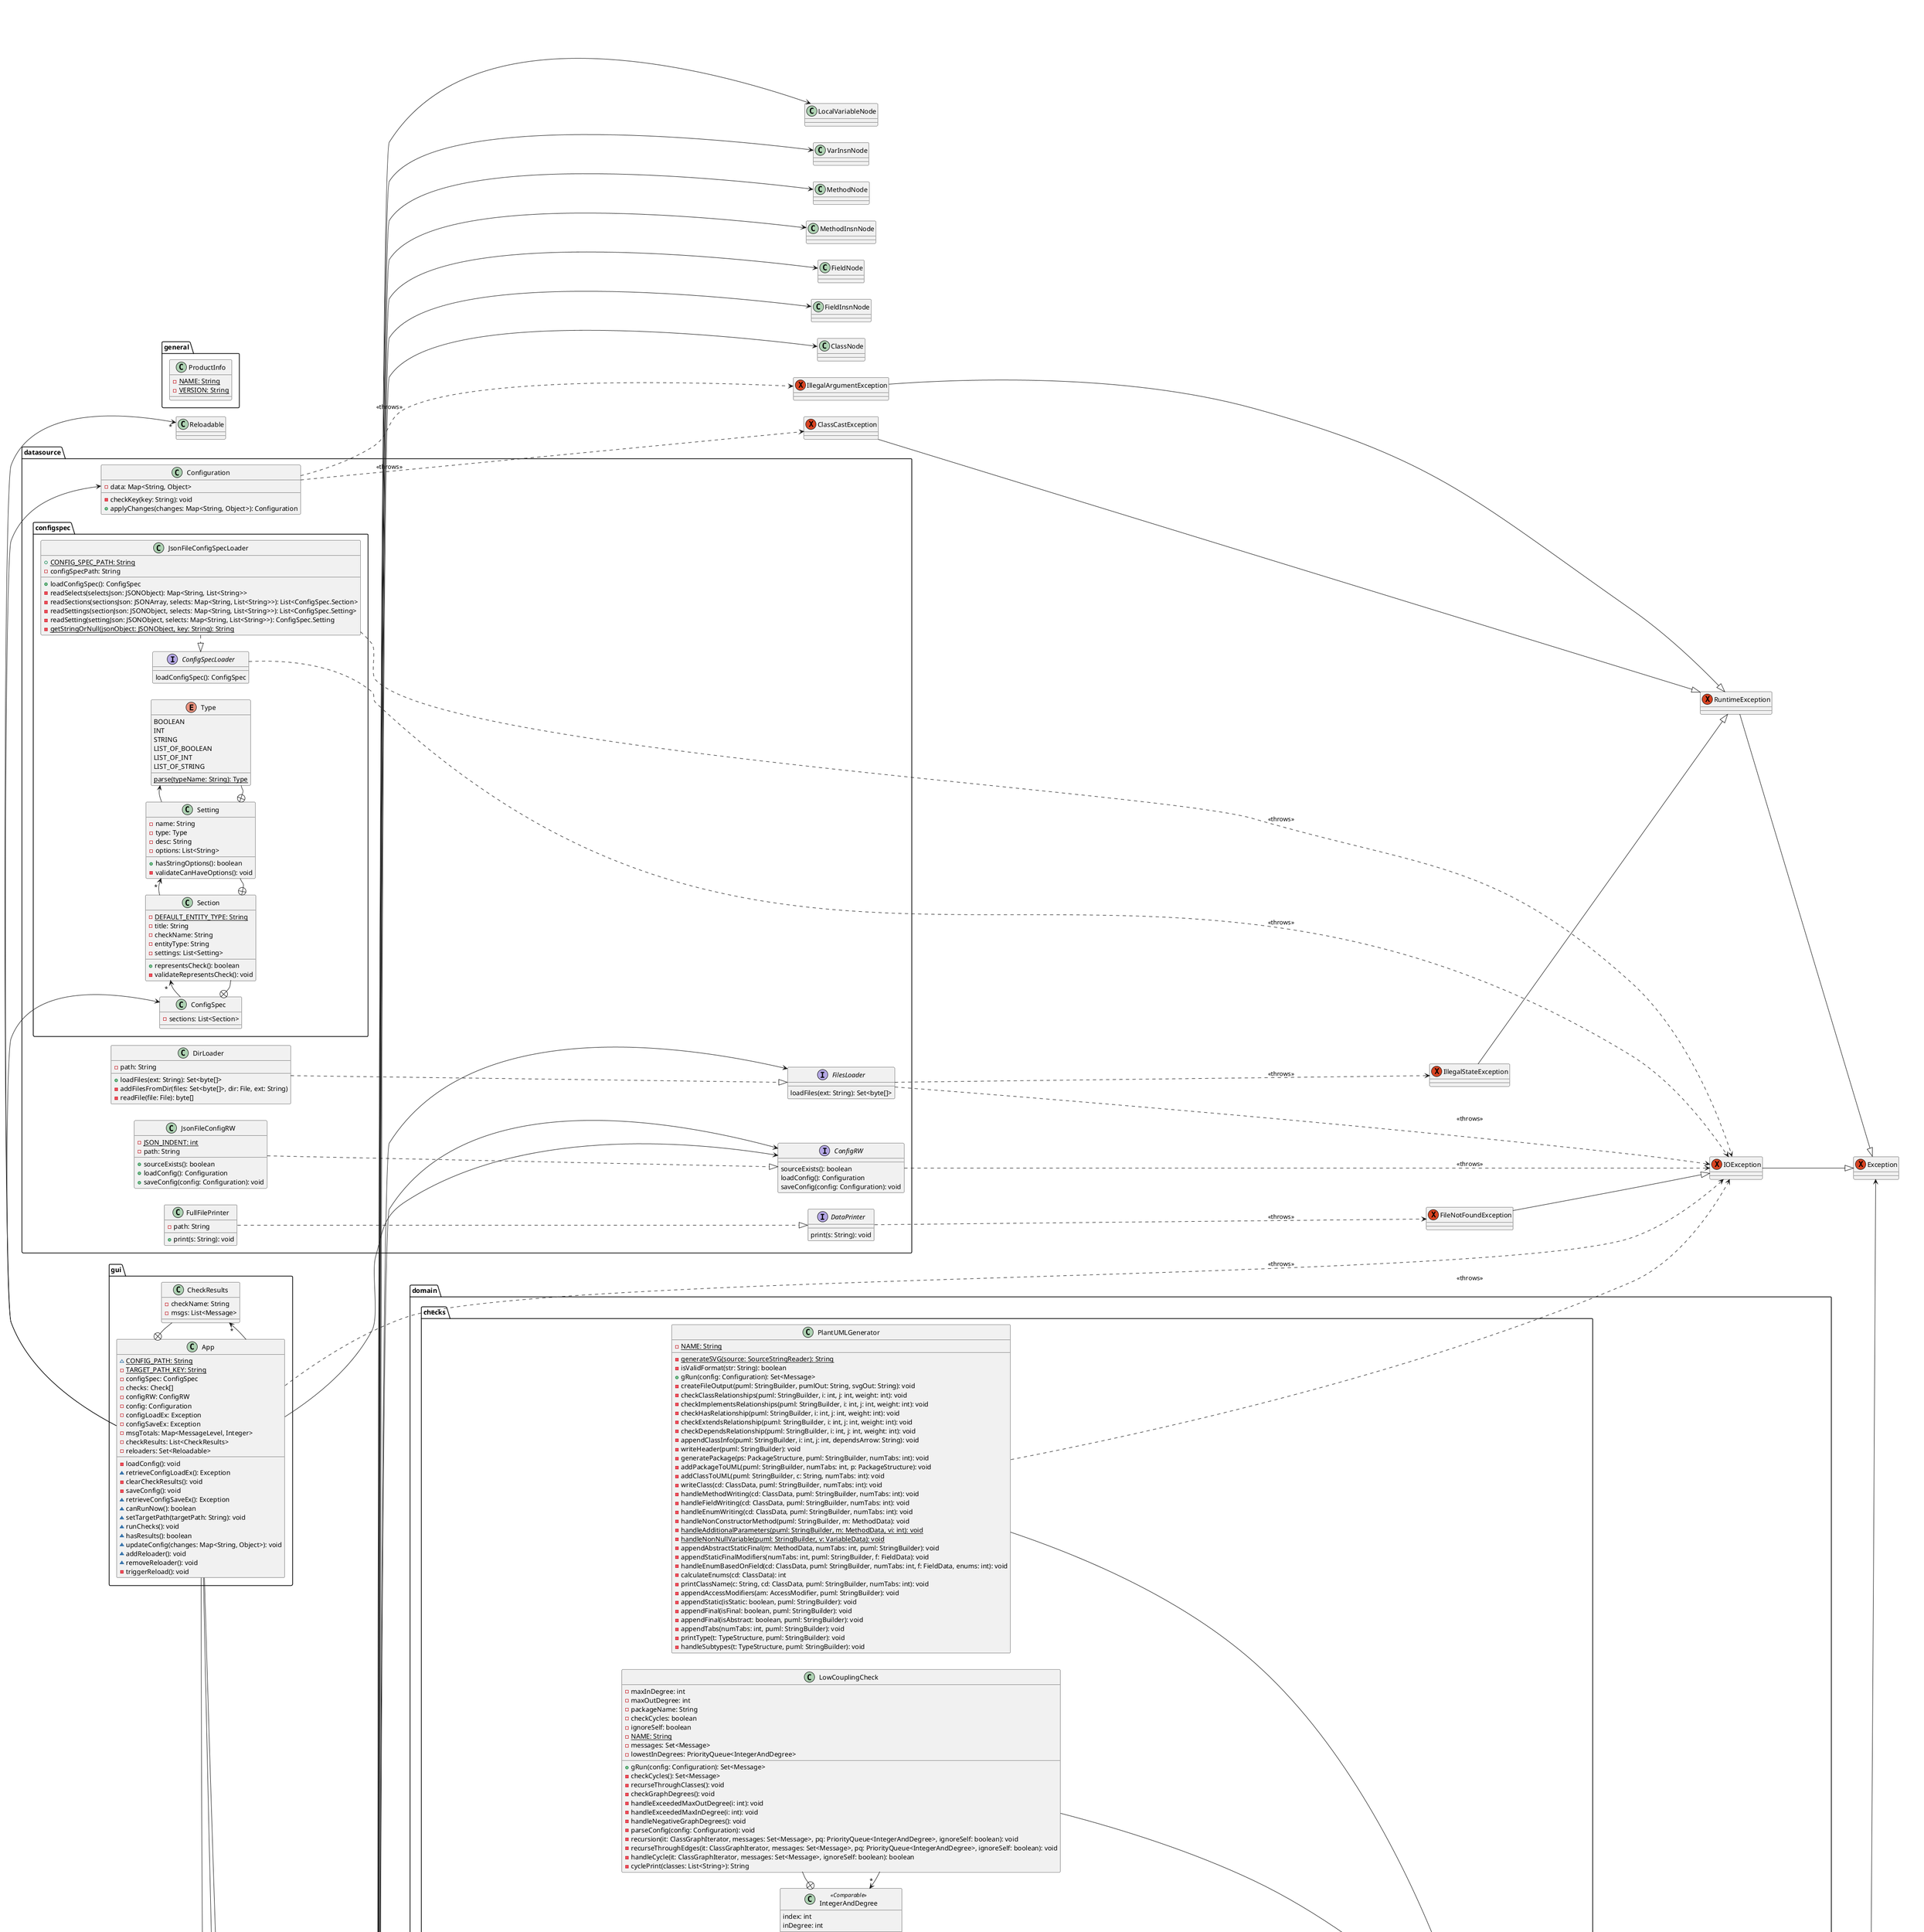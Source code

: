 @startuml
left to right direction
' scale 1024 width
' scale 768 height

package "cli" {
  class App {
    -{static} MESSAGE_LEVEL_COLORS: Map<MessageLevel, TerminalTextColor>
    -filesLoader: FilesLoader
    -configLoader: ConfigRW
    -outStream: PrintStream
    -errStream: PrintStream
    ~run(check: Check[]): boolean
    -printCheckResults(checkName: String, generatedMsgs: Set<Message>): void
    -{static} colorMessageTag(msg: Message): String
    -printTotals(msgTotals: Map<MessageLevel, Integer>): void
    -{static} generateTotalsTerm(totalsTerms: List<String>, level: MessageLevel, count: int): void
  }

  enum TerminalTextColor {
    BLACK
    RED
    GREEN
    YELLOW
    BLUE
    PURPLE
    CYAN
    WHITE
    -{static} RESET: String
   -ansiCode: String
    +applyTo(text: String): String
  }
}

package datasource.configspec {
  class ConfigSpec {
    -sections: List<Section>
  }
  class Section {
    -{static} DEFAULT_ENTITY_TYPE: String
    -title: String
    -checkName: String
    -entityType: String
    -settings: List<Setting>
    +representsCheck(): boolean
    -validateRepresentsCheck(): void

  }
  class Setting {
    -name: String
    -type: Type
    -desc: String
    -options: List<String>
    +hasStringOptions(): boolean
    -validateCanHaveOptions(): void
  }
  enum Type {
    BOOLEAN
    INT
    STRING
    LIST_OF_BOOLEAN
    LIST_OF_INT
    LIST_OF_STRING
    {static} parse(typeName: String): Type
  }

  interface ConfigSpecLoader {
    loadConfigSpec(): ConfigSpec
  }

  class JsonFileConfigSpecLoader {
    +{static} CONFIG_SPEC_PATH: String
    -configSpecPath: String
    +loadConfigSpec(): ConfigSpec
    -readSelects(selectsJson: JSONObject): Map<String, List<String>>
    -readSections(sectionsJson: JSONArray, selects: Map<String, List<String>>): List<ConfigSpec.Section>
    -readSettings(sectionJson: JSONObject, selects: Map<String, List<String>>): List<ConfigSpec.Setting>
    -readSetting(settingJson: JSONObject, selects: Map<String, List<String>>): ConfigSpec.Setting
    -{static} getStringOrNull(jsonObject: JSONObject, key: String): String
  }
}

package datasource {
  interface ConfigRW {
    sourceExists(): boolean
    loadConfig(): Configuration
    saveConfig(config: Configuration): void
  }

  class Configuration {
    -data: Map<String, Object>
    -checkKey(key: String): void
    +applyChanges(changes: Map<String, Object>): Configuration
  }

  interface DataPrinter {
    print(s: String): void
  }

  class DirLoader {
    -path: String
    +loadFiles(ext: String): Set<byte[]>
    -addFilesFromDir(files: Set<byte[]>, dir: File, ext: String)
    -readFile(file: File): byte[]
  }

  interface FilesLoader {
    loadFiles(ext: String): Set<byte[]>
  }

  class FullFilePrinter {
    -path: String
    +print(s: String): void
  }

  class JsonFileConfigRW {
    -{static} JSON_INDENT: int
    -path: String
    +sourceExists(): boolean
    +loadConfig(): Configuration
    +saveConfig(config: Configuration): void
  }
}

package domain.checks {
  class AdapterPatternCheck {
    -{static} NAME: String
    -{static} ADAPTER_CLASS_NAME_REGEX_KEY: String
    -{static} DEFAULT_ADAPTER_CLASS_NAME_REGEX: String
    +run(classes: ClassDataCollection, config: Configuration): Set<Message>
    -{static} findAdapters(classes: ClassDataCollection, adapterNamePattern: Pattern, messages: Set<Message>): Set<String>
    -{static} validateUsageOfAdapters(classes: ClassDataCollection, adapterFullNames: Set<String>, messages: Set<Messages>): void
  }

  class ConstantInterfaceCheck {
    -{static} NAME: String
    -{static} ALLOW_MARKER_INTERFACES_KEY: String
    +run(classes: ClassDataCollection, config: Configuration): Set<Message>
  }

  class CountCheckPropertyValidator {
    -generatedMessage: Message
    +validateGetInt(config: Configuration, key: String): Integer
  }

  abstract class GraphCheck {
    #graph: ClassGraph
    +run(classes: ClassDataCollection, config: Configuration): Set<Message>
    +{abstract} gRun(config: Configuration): Set<Message>
  }

  class ImmutableExceptionsCheck {
    -{static} NAME: String
    -{static} EXCEPTION_CLASS_NAME_REGEX: String
    +run(classes: ClassDataCollection, config: Configuration): Set<Message>
    -{static} checkExceptionsClass(classData: ClassData, messages: Set<Message>): void
  }

  class InformationHidingCheck {
    -{static} NAME: String
    -{static} GETTER_SETTER_LENGTH: int
    +run(classes: ClassDataCollection, config: Configuration): Set<Message>
    -indicateFieldsWithInformationHiding(publicFieldsToClass: Map<String, ArrayList<String>): Set<Message>
    -informationHidingClassCheck(classes: ClassDataCollection, publicFieldsToClass: Map<String, ArrayList<String>): void
    -checkFieldModifiers(fields: Set<FieldData>, publicFieldsToClass: Map<String, ArrayList<String>, currentClass: ClassData): void
    -checkForGettersAndSetters(field: FieldData, publicFieldsToClass: Map<String, ArrayList<String>, currentClass: ClassData): void
    -matchingMethodAndFieldName(field: FieldData, string1: String, string2: String, publicFieldsToClass: Map<String, ArrayList<String>, currentClass: ClassData): void
    -handlePublicFields(publicFieldsToClass: Map<String, ArrayList<String>, currentClass: ClassData, field: FieldData): void
  }

  class LowCouplingCheck {
    -maxInDegree: int
    -maxOutDegree: int
    -packageName: String
    -checkCycles: boolean
    -ignoreSelf: boolean
    -{static} NAME: String
    -messages: Set<Message>
    -lowestInDegrees: PriorityQueue<IntegerAndDegree>
    +gRun(config: Configuration): Set<Message>
    -checkCycles(): Set<Message>
    -recurseThroughClasses(): void
    -checkGraphDegrees(): void
    -handleExceededMaxOutDegree(i: int): void
    -handleExceededMaxInDegree(i: int): void
    -handleNegativeGraphDegrees(): void
    -parseConfig(config: Configuration): void
    -recursion(it: ClassGraphIterator, messages: Set<Message>, pq: PriorityQueue<IntegerAndDegree>, ignoreSelf: boolean): void
    -recurseThroughEdges(it: ClassGraphIterator, messages: Set<Message>, pq: PriorityQueue<IntegerAndDegree>, ignoreSelf: boolean): void
    -handleCycle(it: ClassGraphIterator, messages: Set<Message>, ignoreSelf: boolean): boolean
    -cyclePrint(classes: List<String>): String
  }

  class IntegerAndDegree <<Comparable>> {
    index: int
    inDegree: int
    compareTo(o: IntegerAndDegree): int
  }

  class MethodLengthCheck {
    -{static} NAME: String
    -{static} MAX_METHOD_LENGTH_KEY: String
    +run(classes: ClassDataCollection, config: Configuration): Set<Message>
    -checkClass(classData: ClassData, maxMethodLengthInstrs: int, messages: Set<Messages>): void
  }

  enum NamingConventions {
    lowercase
    UPPERCASE
    UPPER_CASE
    lower_case
    camelCase
    PascalCase
    ANY
    -checker: Function<char[], Boolean>
    +check(chars: char[]): boolean
  }

  class NamingConventionsCheck {
    -{static} NAME: String
    -checkConvention(str: String, convention: NamingConventions): boolean
    +run(classes: ClassDataCollection, config: Configuration): Set<Message>
    -runClassChecks(classInfo: ClassData, maxLength: int, messages: Set<Message>, methodNames: NamingConventions, methodParamNames: NamingConventions, localVarNames: NamingConventions): void
    -runMethodChecks(classInfo: ClassData, maxLength: int, messages: Set<Message>, methodNames: NamingConventions, methodParamNames: NamingConventions, localVarNames: NamingConventions, m: MethodData): void
    -runLocalVariableChecks(classInfo: ClassData, maxLength: int, messages: Set<Message>, methodNames: NamingConventions, methodParamNames: NamingConventions, localVarNames: NamingConventions, m: MethodData): void
    -runLocalVariableCheck(classInfo: ClassData, maxLength: int, messages: Set<Message>, methodNames: NamingConventions, methodParamNames: NamingConventions, localVarNames: NamingConventions, m: MethodData, lvar: VariableData): void
    -handleParametersWithLocalVariables(classInfo: ClassData, maxLength: int, messages: Set<Message>, methodNames: NamingConventions, methodParamNames: NamingConventions, localVarNames: NamingConventions, m: MethodData, lvar: VariableData): void
    -runFieldChecks(classInfo: ClassData, maxLength: int, messages: Set<Message>, enumConstantNames: NamingConventions, constantNames: NamingConventions, fieldNames: NamingConventions): void
    -handleNonEnumFields(classInfo: ClassData, maxLength: int, messages: Set<Message>, enumConstantNames: NamingConventions, constantNames: NamingConventions, fieldNames: NamingConventions): void
    -handleEnumFields(classInfo: ClassData, maxLength: int, messages: Set<Message>, enumConstantNames: NamingConventions, constantNames: NamingConventions, fieldNames: NamingConventions): void
    -handleEnumField(classInfo: ClassData, maxLength: int, messages: Set<Message>, enumConstantNames: NamingConventions, constantNames: NamingConventions, fieldNames: NamingConventions, f: FieldData): void
    -staticAndFinalCheck(classInfo: ClassData, maxLength: int, messages: Set<Message>, constantNames: NamingConventions, fieldNames: NamingConventions, f: FieldData): void
    -runPackageChecks(classInfo: ClassData, maxLength: int, messages: Set<Message>, packageNames: NamingConventions, allowEmptyPackage: boolean): void
    -checkPackage(packages: Set<String>, maxLength: int, messages: Set<Message>, packageNames: NamingConventions, allowEmptyPackage: boolean, pckg: String): void
    -handleIncorrectConventionsOrEmptyPackage(messages: Set<Message>, packageNames: NamingConventions, allowEmptyPackage: boolean, pckg: String): void
    -runClassNameChecks(classInfo: ClassData, maxLength: int, messages: Set<Message>, abstractNames: NamingConventions, interfaceNames: NamingConventions, enumNames: NamingConventions, classNames: NamingConventions): void
  }

  class NoGlobalVariablesCheck {
    -{static} NAME: String
    +run(classes: ClassDataCollection, config: Configuration): Set<Message>
  }

  class ObserverPatternCheck {
    -{static} NAME: String
    +gRun(config: Configuration): Set<Message>
    -checkInterfaces(checkInterface: boolean, dat: ClassData, it: ClassGraphIterator, messages: Set<Message>): void
    -containsObserverInterfaceOrAbstracts(it: ClassGraphIterator, edges: Set<ClassGraphIterator>, obsClasses: Set<String>): boolean
    -checkConcreteObservers(it: ClassGraphIterator, it2: ClassGraphIterator, obsClasses: Set<String>): boolean
    -checkConcreteSubjectsWithInterfaces(it: ClassGraphIterator, it2: ClassGraphIterator, obsClasses: Set<String>, j: int): boolean
    -checkAbstractClassesNonInterfaces(checkAbstract: boolean, dat: ClassData, it: ClassGraphIterator, messages: Set<Message>): void
    -containsAbstractNonInterfaces(it: ClassGraphIterator, obsClasses: Set<String>): boolean]
    -checkConcreteObserversWithAbstractNonInterfaces(it: ClassGraphIterator, obsClasses: Set<String>, it2: ClassGraphIterator): boolean
    -checkForConcreteSubjects(it: ClassGraphIterator, obsClasses: Set<String>, it2: ClassGraphIterator, j: int): boolean
    -checkConcreteClasses(checkConcrete: boolean, dat: ClassData, it: ClassGraphIterator, messages: Set<Message>): void
    -containsObserverInterface(it: ClassGraphIterator, obsClasses: Set<String>): boolean
    -containsConcreteImplementers(it: ClassGraphIterator, obsClasses: Set<String>, it2: ClassGraphIterator, patternFound: boolean): boolean
    -isConcreteClass(it: ClassGraphIterator, it2: ClassGraphIterator, j: int): boolean
  }

  class ParameterCountCheck {
    -{static} NAME: String
    -{static} MAX_NUM_PARAMS_KEY: String
    +run(classes: ClassDataCollection, config: Configuration): Set<Message>
    -checkClass(classData: ClassData, maxNumParams: int, messages: Set<Message>): void
  }

  class PlantUMLGenerator {
    -{static} NAME: String
    -{static} generateSVG(source: SourceStringReader): String
    -isValidFormat(str: String): boolean
    +gRun(config: Configuration): Set<Message>
    -createFileOutput(puml: StringBuilder, pumlOut: String, svgOut: String): void
    -checkClassRelationships(puml: StringBuilder, i: int, j: int, weight: int): void
    -checkImplementsRelationships(puml: StringBuilder, i: int, j: int, weight: int): void
    -checkHasRelationship(puml: StringBuilder, i: int, j: int, weight: int): void
    -checkExtendsRelationship(puml: StringBuilder, i: int, j: int, weight: int): void
    -checkDependsRelationship(puml: StringBuilder, i: int, j: int, weight: int): void
    -appendClassInfo(puml: StringBuilder, i: int, j: int, dependsArrow: String): void
    -writeHeader(puml: StringBuilder): void
    -generatePackage(ps: PackageStructure, puml: StringBuilder, numTabs: int): void
    -addPackageToUML(puml: StringBuilder, numTabs: int, p: PackageStructure): void
    -addClassToUML(puml: StringBuilder, c: String, numTabs: int): void
    -writeClass(cd: ClassData, puml: StringBuilder, numTabs: int): void
    -handleMethodWriting(cd: ClassData, puml: StringBuilder, numTabs: int): void
    -handleFieldWriting(cd: ClassData, puml: StringBuilder, numTabs: int): void
    -handleEnumWriting(cd: ClassData, puml: StringBuilder, numTabs: int): void
    -handleNonConstructorMethod(puml: StringBuilder, m: MethodData): void
    -{static} handleAdditionalParameters(puml: StringBuilder, m: MethodData, vi: int): void
    -{static} handleNonNullVariable(puml: StringBuilder, v: VariableData): void
    -appendAbstractStaticFinal(m: MethodData, numTabs: int, puml: StringBuilder): void
    -appendStaticFinalModifiers(numTabs: int, puml: StringBuilder, f: FieldData): void
    -handleEnumBasedOnField(cd: ClassData, puml: StringBuilder, numTabs: int, f: FieldData, enums: int): void
    -calculateEnums(cd: ClassData): int
    -printClassName(c: String, cd: ClassData, puml: StringBuilder, numTabs: int): void
    -appendAccessModifiers(am: AccessModifier, puml: StringBuilder): void
    -appendStatic(isStatic: boolean, puml: StringBuilder): void
    -appendFinal(isFinal: boolean, puml: StringBuilder): void
    -appendFinal(isAbstract: boolean, puml: StringBuilder): void
    -appendTabs(numTabs: int, puml: StringBuilder): void
    -printType(t: TypeStructure, puml: StringBuilder): void
    -handleSubtypes(t: TypeStructure, puml: StringBuilder): void
  }

  class ProgramToInterfaceNotImplementationCheck {
    -{static} NAME: String
    -{static} DOMAIN_PKG_NAME_KEY: String
    -{static} DEFAULT_DOMAIN_PKG_NAME: String
    -{static} ADAPTER_CLASS_NAME_REGEX_KEY: String
    -{static} DEFAULT_ADAPTER_CLASS_NAME_REGEX: String
    -{static} ALLOWED_DEPENDENCIES_KEY: String
    -{static} PRIMITIVE_TYPES: Set<String>
    -{static} OBJECT_TYPE: String
    -{static} PRIMITIVE_CLASSES: Set<String>
    -{static} COMMON_INTERFACES: Set<String>
    +run(classes: ClassDataCollection, config: Configuration): Set<Messages>
    -isTypeOkay(typeFullName: String, classes: ClassDataCollection, domainPkgName: String, allowedDeps: Set<String>): boolean
    -{static} stripArrayIndicators(typeFullName: String): String
  }

  class RequiredOverridesCheck {
    -{static} NAME: String
    -{static} TYPES_EMPTY: String[]
    -{static} TYPES_1_OBJECT: String[]
    +run(classes: ClassDataCollection, config: Configuration): Set<Messages>
    -validateCompareToImpliesEquals(classData: ClassData, messages: Set<Message>): void
    -validateEqualsImpliesHashCode(classData: ClassData, messages: Set<Message>): void
    -{static} classHasMethod(classData: ClassData, methodName: String, paramTypes: String[]): boolean
    -{static} paramTypesMatch(params: List<VariableData>, paramTypes: String[]): boolean
  }

  class StrategyPatternCheck {
    -{static} NAME: String
    +run(classes: ClassDataCollection, config: Configuration): Set<Messages>
    -{static} getClassFromName(className: String, classes: ClassDataCollection): ClassData
  }

  class TypeValidator {
    -validationFunc: Function<String, Boolean>
    -messageLevel: MessageLevel
    -classExemptionFunc: Function<ClassData, Boolean>
    -fieldMessagePattern: String
    -methodMessagePattern: String
    -paramMessagePattern: String
    +validateTypes(allClasses: Collection<ClassData>, messages: Set<Message>): void
    -validateFieldTypes(classData: ClassData, messages: Set<Message>): void
    -validateMethodTypes(classData: ClassData, messages: Set<Message>): void
    -validateParamTypes(classData: ClassData, messages: Set<Message>): void
  }

  class UnusedAbstractionsCheck {
    -{static} NAME: String
    +run(classes: ClassDataCollection, config: Configuration): Set<Messages>
  }
}

package domain.javadata {
  enum AccessModifier {
    PUBLIC
    PROTECTED
    PACKAGE_PRIVATE
    PRIVATE
    ~parseOpcodes(access: int): AccessModifier
  }

  interface ClassData {
    ~getFullName(): String
    ~getSimpleName(): String
    ~getPackageName(): String
    ~getAccessModifier: AccessModifier
    ~getClassType(): ClassType
    ~isAbstract(): boolean
    ~isStatic(): boolean
    ~isFinal(): boolean
    ~getSuperFullName(): String
    ~getInterfaceFullName(): Set<String>
    ~getFields(): Set<FieldData>
    ~getMethods(): Set<MethodData>
    ~getContainingClassFullName(): String
    ~getInnerClassFullNames(): Set<String>
  }

  class ClassDataCollection <<Collection<ClassData>>> {
    -classesByFullName: Map<String, ClassData>
    +containsFullName(fullName: String): boolean
    +getFullNames(): Set<String>
    +getFullNamesIncludingCompilerGenerated(): Set<String>
    +getClasses(): Set<ClassData>
    +getClassesIncludingCompilerGenerated(): Set<ClassData>
  }

  class ClassNodeAdapter {
    -classNode: ClassNode
    +getFullName(): String
    +getSimpleName(): String
    +getPackageName(): String
    +getAccessModifier: AccessModifier
    +getClassType(): ClassType
    +isAbstract(): boolean
    +isStatic(): boolean
    +~isFinal(): boolean
    +getSuperFullName(): String
    +getInterfaceFullName(): Set<String>
    +getFields(): Set<FieldData>
    +getMethods(): Set<MethodData>
    +getContainingClassFullName(): String
    +getInnerClassFullNames(): Set<String>
  }

  class ClassReaderUtil {
    +{static} read(javaBytecode: byte[]): ClassData
  }

  enum ClassType {
    CLASS
    INTERFACE
    ENUM
    ~{static} parseOpcodes(access: int): ClassType
  }

  interface FieldData {
    ~getName(): String
    ~getTypeFullName(): String
    ~getAccessModifier(): AccessModifier
    ~isStatic(): boolean
    ~isFinal(): boolean
    ~typeParam():  TypeStructure
    ~getAllTypeFullName(): Set<String>
  }

  class FieldInsnNodeAdapter {
    -insn: FieldInsnNode
    +getInstrType(): InstrType
    +getFieldOwnerFullName(): String
    +getFieldName(): String
    +getFieldTypeFullName(): String
    +getOperation(): VariableOperation
  }

  interface FieldInstrData {
    ~getFieldOwnerFullName(): String
    ~getFieldName(): String
    ~getFieldTypeFullName(): String
    ~getOperation(): VariableOperation
  }

  class FieldNodeAdapter {
    -fieldNode: FieldNode
    +getName(): String
    +getTypeFullName(): String
    +getAccessModifier(): AccessModifier
    +isStatic(): boolean
    +isFinal(): boolean
    +typeParam():  TypeStructure
    +getAllTypeFullName(): Set<String>
  }

  interface InstrData {
    ~getInstrType(): InstrType
  }

  enum InstrType {
    METHOD
    LOCAL_VARIABLE
    FIELD
  }

  interface LocalVarInstrData {
    ~getVarName(): String
    ~getVarTypeFullName(): String
    ~getOperation(): VariableOperation
  }

  class LocalVariableUtil {
    ~{static} findLocalVariableNode(var: int, localVars: List<LocalVariableNode>): LocalVariableNode
  }

  interface MethodData {
    -{static} CONSTRUCTOR_NAME: String
    -{static} STATIC_INITIALIZER_NAME: String
    ~getName(): String
    ~getReturnTypeFullName(): String
    ~getReturnTypeStructure(): TypeStructure
    ~getAllReturnTypeFullName(): Set<String>
    ~getAccessModifier(): AccessModifier
    ~isStatic(): boolean
    ~isFinal(): boolean
    ~isAbstract(): boolean
    ~getParams(): List<VariableData>
    ~getExceptionTypeFullNames(): Set<String>
    ~getLocalVariables(): Set<VariableData>
    ~getInstructions(): List<InstrData>
  }

  class MethodInsnNodeAdapter {
    -insn: MethodInsnNode
    +getInstrType(): InstrType
    +getMethodOwnerFullName(): String
    +getMethodName(): String
    +getMethodReturnTypeFullName(): String
  }

  interface MethodInstrData {
    ~getMethodOwnerFullName(): String
    ~getMethodName(): String
    ~getMethodReturnTypeFullName(): String
  }

  class MethodNodeAdapter {
    -{static} THIS: String
    -methodNode: MethodNode
    +getName(): String
    +getReturnTypeFullName(): String
    +getReturnTypeStructure(): TypeStructure
    +getAllReturnTypeFullName(): Set<String>
    +getAccessModifier(): AccessModifier
    +isStatic(): boolean
    +isFinal(): boolean
    +isAbstract(): boolean
    +getParams(): List<VariableData>
    +getExceptionTypeFullNames(): Set<String>
    +getLocalVariables(): Set<VariableData>
    +getInstructions(): List<InstrData>
  }

  class NameUtil {
    +{static} isCompilerGenerated(fullName: String): boolean
  }

  class OtherInsnNodeAdapter {
    +getInstrType(): InstrType
  }

  class TypeStructure {
    -baseTypeFullNamee: String
    -numOfArray: int
    -subtypes: List<TypeStructure>
    +getAllFullTypeNames(): Set<String>
  }

  class VarInsnNodeAdapter {
    -insn: VarInsnNode
    -localVariableNode: LocalVariableNode
    +getInstrType(): InstrType
    +getVarName(): String
    +getVarTypeFullName(): String
    +getOperation(): VariableOperation
  }

  class VariableData {
    -name: String
    -typeFullName: String
    -signature: String
    +equals(obj: Object): boolean
    +hashCode(): int
    +typeParam(): TypeStructure
  }

  enum  VariableOperation {
    GET
    SET
    RETURN
    ~{static} parseOpcode(opcode: int): VariableOperation
  }
}

package domain {
  abstract class Check {
    -name: String
    -isEnabledByDefault: boolean
    +isEnabled(configValue: Boolean): boolean
    +{abstract} run(classes: ClassDataCollection, config: Configuration): Set<Message>
  }

  class CheckRoster {
    +{static} CHECKS: Check[]
  }

  class CheckUtil {
    -{static} CLASS_FILE_EXT: String
    -{static} ENABLE_KEY_PREFIX: String
    -{static} SKIP_UNMARKED_CHECKS_KEY: String
    +{static} readInClasses(classFiles: Set<byte[]>): ClassDataCollection
    +{static} runAllChecks(checks: Check[], classes: ClassDataCollection, config: Configuration, msgTotals: Map<MessageLevel, Integer>, resultsHandler: BiConsumer<String, Set<Message>>): int
    -{static} runCheck(check: Check, classes: ClassDataCollection, config: Configuration, msgTotals: Map<MessageLevel, Integer>, resultsHandler: BiConsumer<String, Set<Message>>): void
    -{static} initMsgTotals(): void
  }

  class ClassGraph {
    -classDataCollection: ClassDataCollection
    -classes: Map<String, Integer>
    -inverse: Map<Integer, String>
    -weightedEdges: int[][]
    -numClasses: int
    -removeArray(s: String): String
    -retrieveClassInformation(): void
    -initializeEdges(): void
    -populateEdges(): void
    -checkForDependencies(classInfo: ClassData, i: int): void
    -checkForPreviousImplementsOrExtends(depSet: Set<String>, i: int): void
    -removeDuplicatesFromMethods(methodsIterator: Iterator<MethodData>, depSet: Set<String>): void
    -removeDuplicatesFromInstructions(mdTemp: MethodData, depSet: Set<String>): void
    -removeDuplicatesFromParameters(mdTemp: MethodData, depSet: Set<String>): void
    -removeDuplicatesFromLocalVariables(mdTemp: MethodData, depSet: Set<String>): void
    -checkForComposition(classInfo: ClassData, i: int): void
    -checkFieldTypes(fdTemp: FieldData, i: int): void
    -checkForImplements(classInfo: ClassData, i: int): void
    -checkForInheritance(classInfo: ClassData, i: int): void
    +{static} checkExtend(weight: int): boolean
    +{static} checkImplement(weight: int): boolean
    +{static} checkHasA(weight: int): boolean
    +{static} checkDepends(weight: int): boolean
    +inDegree(v: int): int
    +outDegree(v: int): int
    +graphIterator(start: int): ClassGraphIterator
    +column(j: int): int[]
  }

  class ClassGraphIterator {
    -graph: ClassGraph
    -vertex: int
    -path: List<Integer>
    +followEdge(): Set<ClassGraphIterator>
    +followEdge(extend: int, implement: int, hasA: int, depends: int): Set<ClassGraphIterator>
    +hasCycle(): boolean
  }

  class Message {
    +level: MessageLevel
    +text: String
    +classFullNames: Set<String>
    +toString(): String
    +toStringWithoutLevel(): String
    +equals(obj: Object): boolean
    +hashCode(): int
  }

  enum MessageLevel {
    ERROR
    WARNING
    INFO
    +abbreviation: String
  }

  class PackageStructure {
    -thisPackageName: String
    -subPackages: Set<PackageStructure>
    -classes: Set<String>
    -parseClasses(classes: Map<String, String>): void
  }
}

package general {
  class ProductInfo {
    -{static} NAME: String
    -{static} VERSION: String
  }
}

package gui {
  class App {
    ~{static} CONFIG_PATH: String
    -{static} TARGET_PATH_KEY: String
    -configSpec: ConfigSpec
    -checks: Check[]
    -configRW: ConfigRW
    -config: Configuration
    -configLoadEx: Exception
    -configSaveEx: Exception
    -msgTotals: Map<MessageLevel, Integer>
    -checkResults: List<CheckResults>
    -reloaders: Set<Reloadable>
    -loadConfig(): void
    ~retrieveConfigLoadEx(): Exception
    -clearCheckResults(): void
    -saveConfig(): void
    ~retrieveConfigSaveEx(): Exception
    ~canRunNow(): boolean
    ~setTargetPath(targetPath: String): void
    ~runChecks(): void
    ~hasResults(): boolean
    ~updateConfig(changes: Map<String, Object>): void
    ~addReloader(): void
    ~removeReloader(): void
    -triggerReload(): void
  }

  class CheckResults {
    -checkName: String
    -msgs: List<Message>
  }
}

exception IOException {
}

exception Exception {
}

exception IllegalArgumentException {
}

exception RuntimeException {
}

exception FileNotFoundException {
}

exception IllegalStateException {
}

exception ClassCastException {
}
' cli package
cli.App ->"*" MessageLevel
cli.App ->"*" TerminalTextColor
cli.App -> ConfigRW
cli.App -> FilesLoader

' datasource.config package
ConfigSpec +- Section
ConfigSpec ->"*" Section
Section +- Setting
Section ->"*" Setting
Setting +- Type
Setting -> Type
JsonFileConfigSpecLoader .|> ConfigSpecLoader

' datasource package
DirLoader ..|> FilesLoader
FullFilePrinter ..|> DataPrinter
JsonFileConfigRW ..|> ConfigRW
ConfigSpecLoader ..> IOException: <<throws>>
JsonFileConfigSpecLoader ..> IOException: <<throws>>
ConfigRW ..> IOException: <<throws>>
Configuration ..> IllegalArgumentException: <<throws>>
Configuration ..> ClassCastException: <<throws>>
DataPrinter ..> FileNotFoundException: <<throws>>
FilesLoader ..> IOException: <<throws>>
FilesLoader ..> IllegalStateException: <<throws>>
PlantUMLGenerator ..> IOException: <<throws>>

' domain.checks package
AdapterPatternCheck --|> Check
ConstantInterfaceCheck --|> Check
CountCheckPropertyValidator -> Message
GraphCheck  --|> Check
GraphCheck -> ClassGraph
ImmutableExceptionsCheck --|> Check
InformationHidingCheck --|> Check
LowCouplingCheck --|> GraphCheck
LowCouplingCheck ->"*" IntegerAndDegree
IntegerAndDegree +- LowCouplingCheck
MethodLengthCheck --|> Check
NamingConventionsCheck --|> Check
NoGlobalVariablesCheck --|> Check
ObserverPatternCheck --|> GraphCheck
ParameterCountCheck --|> Check
PlantUMLGenerator --|> GraphCheck
ProgramToInterfaceNotImplementationCheck --|> Check
RequiredOverridesCheck --|> Check
StrategyPatternCheck --|> Check
TypeValidator -> MessageLevel
UnusedAbstractionsCheck --|> Check

' domain.javadata
ClassDataCollection ->"*" ClassData
ClassNodeAdapter -> ClassNode
ClassNodeAdapter ..|> ClassData
FieldInsnNodeAdapter -> FieldInsnNode
FieldInsnNodeAdapter ..|> FieldInstrData
FieldInstrData --|> InstrData
FieldNodeAdapter -> FieldNode
FieldNodeAdapter ..|> FieldData
LocalVarInstrData --|> InstrData
MethodInsnNodeAdapter -> MethodInsnNode
MethodInsnNodeAdapter ..|> MethodInstrData
MethodNodeAdapter -> MethodNode
MethodNodeAdapter ..|> MethodData
OtherInsnNodeAdapter ..|> InstrData
VarInsnNodeAdapter -> VarInsnNode
VarInsnNodeAdapter -> LocalVariableNode
VarInsnNodeAdapter ..|> LocalVarInstrData

' domain
CheckRoster ->"*" Check
ClassGraph -> ClassDataCollection
ClassGraphIterator -> ClassGraph
Message -> MessageLevel

' general

' gui
gui.App -> ConfigSpec
gui.App ->"*" Check
gui.App -> ConfigRW
gui.App -> Configuration
gui.App -> Exception
gui.App ->"*" MessageLevel
gui.App ->"*" Reloadable
gui.App ..> IOException: <<throws>>
gui.App ->"*" CheckResults
gui.App +- CheckResults

' exceptions
FileNotFoundException --|> IOException
IOException --|> Exception
ClassCastException --|> RuntimeException
IllegalStateException --|> RuntimeException
IllegalArgumentException --|> RuntimeException
RuntimeException --|> Exception
@enduml